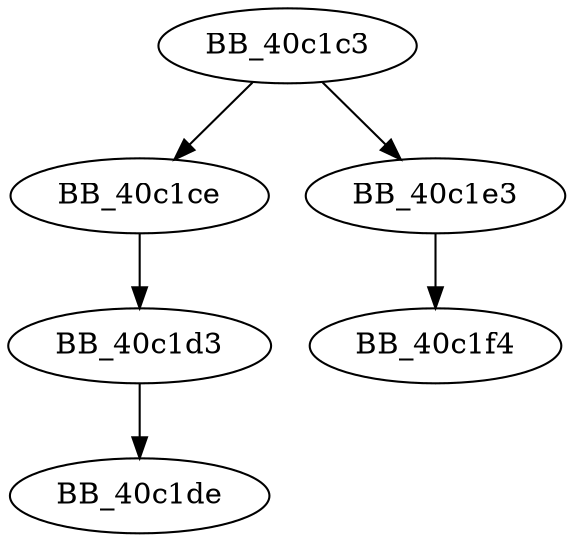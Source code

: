 DiGraph __msize{
BB_40c1c3->BB_40c1ce
BB_40c1c3->BB_40c1e3
BB_40c1ce->BB_40c1d3
BB_40c1d3->BB_40c1de
BB_40c1e3->BB_40c1f4
}
